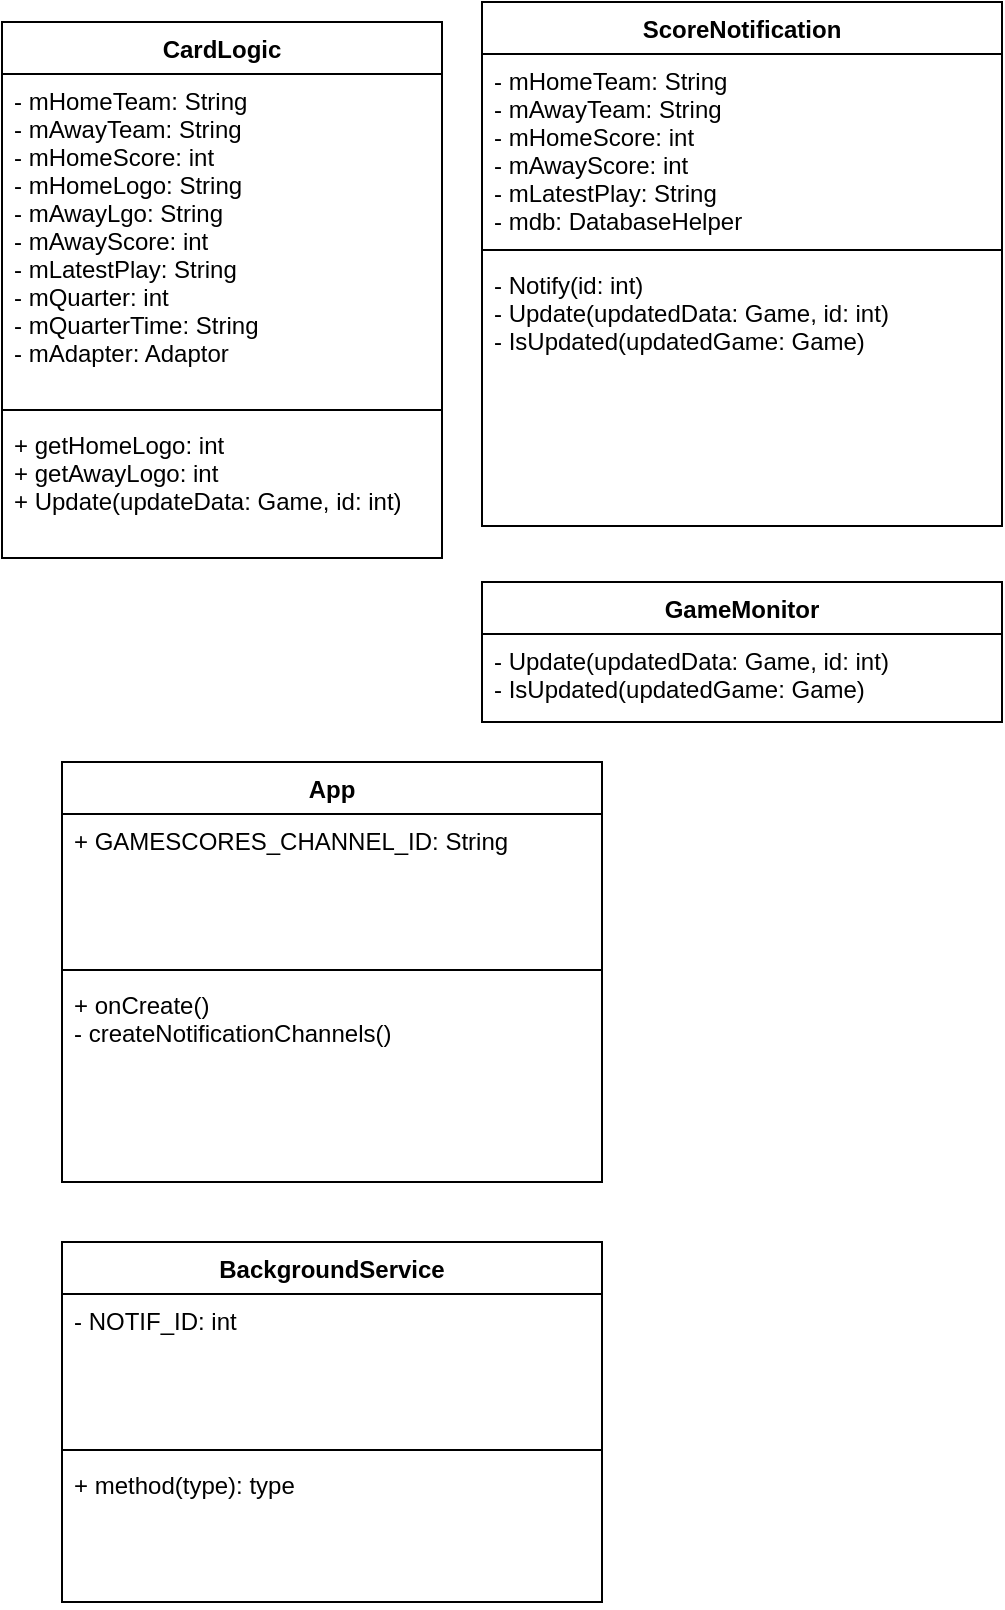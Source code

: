 <mxfile version="12.8.2" type="github"><diagram id="UFNA505NZZ54J7_U2GtA" name="Page-1"><mxGraphModel dx="509" dy="574" grid="1" gridSize="10" guides="1" tooltips="1" connect="1" arrows="1" fold="1" page="1" pageScale="1" pageWidth="850" pageHeight="1100" math="0" shadow="0"><root><mxCell id="0"/><mxCell id="1" parent="0"/><mxCell id="WGG4HVokIeoPWF8pcOGC-1" value="ScoreNotification" style="swimlane;fontStyle=1;align=center;verticalAlign=top;childLayout=stackLayout;horizontal=1;startSize=26;horizontalStack=0;resizeParent=1;resizeParentMax=0;resizeLast=0;collapsible=1;marginBottom=0;" vertex="1" parent="1"><mxGeometry x="310" y="30" width="260" height="262" as="geometry"><mxRectangle x="425" y="180" width="130" height="26" as="alternateBounds"/></mxGeometry></mxCell><object label="- mHomeTeam: String&#10;- mAwayTeam: String&#10;- mHomeScore: int&#10;- mAwayScore: int&#10;- mLatestPlay: String&#10;- mdb: DatabaseHelper" mAwayTeam="String" id="WGG4HVokIeoPWF8pcOGC-19"><mxCell style="text;strokeColor=none;fillColor=none;align=left;verticalAlign=top;spacingLeft=4;spacingRight=4;overflow=hidden;rotatable=0;points=[[0,0.5],[1,0.5]];portConstraint=eastwest;" vertex="1" parent="WGG4HVokIeoPWF8pcOGC-1"><mxGeometry y="26" width="260" height="94" as="geometry"/></mxCell></object><mxCell id="WGG4HVokIeoPWF8pcOGC-3" value="" style="line;strokeWidth=1;fillColor=none;align=left;verticalAlign=middle;spacingTop=-1;spacingLeft=3;spacingRight=3;rotatable=0;labelPosition=right;points=[];portConstraint=eastwest;" vertex="1" parent="WGG4HVokIeoPWF8pcOGC-1"><mxGeometry y="120" width="260" height="8" as="geometry"/></mxCell><mxCell id="WGG4HVokIeoPWF8pcOGC-4" value="- Notify(id: int)&#10;- Update(updatedData: Game, id: int)&#10;- IsUpdated(updatedGame: Game)" style="text;strokeColor=none;fillColor=none;align=left;verticalAlign=top;spacingLeft=4;spacingRight=4;overflow=hidden;rotatable=0;points=[[0,0.5],[1,0.5]];portConstraint=eastwest;" vertex="1" parent="WGG4HVokIeoPWF8pcOGC-1"><mxGeometry y="128" width="260" height="134" as="geometry"/></mxCell><mxCell id="WGG4HVokIeoPWF8pcOGC-9" value="GameMonitor" style="swimlane;fontStyle=1;align=center;verticalAlign=top;childLayout=stackLayout;horizontal=1;startSize=26;horizontalStack=0;resizeParent=1;resizeParentMax=0;resizeLast=0;collapsible=1;marginBottom=0;" vertex="1" parent="1"><mxGeometry x="310" y="320" width="260" height="70" as="geometry"/></mxCell><mxCell id="WGG4HVokIeoPWF8pcOGC-12" value="- Update(updatedData: Game, id: int)&#10;- IsUpdated(updatedGame: Game)" style="text;strokeColor=none;fillColor=none;align=left;verticalAlign=top;spacingLeft=4;spacingRight=4;overflow=hidden;rotatable=0;points=[[0,0.5],[1,0.5]];portConstraint=eastwest;" vertex="1" parent="WGG4HVokIeoPWF8pcOGC-9"><mxGeometry y="26" width="260" height="44" as="geometry"/></mxCell><mxCell id="WGG4HVokIeoPWF8pcOGC-14" value="CardLogic" style="swimlane;fontStyle=1;align=center;verticalAlign=top;childLayout=stackLayout;horizontal=1;startSize=26;horizontalStack=0;resizeParent=1;resizeParentMax=0;resizeLast=0;collapsible=1;marginBottom=0;" vertex="1" parent="1"><mxGeometry x="70" y="40" width="220" height="268" as="geometry"/></mxCell><object label="- mHomeTeam: String&#10;- mAwayTeam: String&#10;- mHomeScore: int&#10;- mHomeLogo: String&#10;- mAwayLgo: String&#10;- mAwayScore: int&#10;- mLatestPlay: String&#10;- mQuarter: int&#10;- mQuarterTime: String&#10;- mAdapter: Adaptor" mAwayTeam="String" id="WGG4HVokIeoPWF8pcOGC-2"><mxCell style="text;strokeColor=none;fillColor=none;align=left;verticalAlign=top;spacingLeft=4;spacingRight=4;overflow=hidden;rotatable=0;points=[[0,0.5],[1,0.5]];portConstraint=eastwest;" vertex="1" parent="WGG4HVokIeoPWF8pcOGC-14"><mxGeometry y="26" width="220" height="164" as="geometry"/></mxCell></object><mxCell id="WGG4HVokIeoPWF8pcOGC-16" value="" style="line;strokeWidth=1;fillColor=none;align=left;verticalAlign=middle;spacingTop=-1;spacingLeft=3;spacingRight=3;rotatable=0;labelPosition=right;points=[];portConstraint=eastwest;" vertex="1" parent="WGG4HVokIeoPWF8pcOGC-14"><mxGeometry y="190" width="220" height="8" as="geometry"/></mxCell><mxCell id="WGG4HVokIeoPWF8pcOGC-17" value="+ getHomeLogo: int&#10;+ getAwayLogo: int&#10;+ Update(updateData: Game, id: int)" style="text;strokeColor=none;fillColor=none;align=left;verticalAlign=top;spacingLeft=4;spacingRight=4;overflow=hidden;rotatable=0;points=[[0,0.5],[1,0.5]];portConstraint=eastwest;" vertex="1" parent="WGG4HVokIeoPWF8pcOGC-14"><mxGeometry y="198" width="220" height="70" as="geometry"/></mxCell><mxCell id="WGG4HVokIeoPWF8pcOGC-20" value="App" style="swimlane;fontStyle=1;align=center;verticalAlign=top;childLayout=stackLayout;horizontal=1;startSize=26;horizontalStack=0;resizeParent=1;resizeParentMax=0;resizeLast=0;collapsible=1;marginBottom=0;" vertex="1" parent="1"><mxGeometry x="100" y="410" width="270" height="210" as="geometry"/></mxCell><mxCell id="WGG4HVokIeoPWF8pcOGC-21" value="+ GAMESCORES_CHANNEL_ID: String" style="text;strokeColor=none;fillColor=none;align=left;verticalAlign=top;spacingLeft=4;spacingRight=4;overflow=hidden;rotatable=0;points=[[0,0.5],[1,0.5]];portConstraint=eastwest;" vertex="1" parent="WGG4HVokIeoPWF8pcOGC-20"><mxGeometry y="26" width="270" height="74" as="geometry"/></mxCell><mxCell id="WGG4HVokIeoPWF8pcOGC-22" value="" style="line;strokeWidth=1;fillColor=none;align=left;verticalAlign=middle;spacingTop=-1;spacingLeft=3;spacingRight=3;rotatable=0;labelPosition=right;points=[];portConstraint=eastwest;" vertex="1" parent="WGG4HVokIeoPWF8pcOGC-20"><mxGeometry y="100" width="270" height="8" as="geometry"/></mxCell><mxCell id="WGG4HVokIeoPWF8pcOGC-23" value="+ onCreate()&#10;- createNotificationChannels()" style="text;strokeColor=none;fillColor=none;align=left;verticalAlign=top;spacingLeft=4;spacingRight=4;overflow=hidden;rotatable=0;points=[[0,0.5],[1,0.5]];portConstraint=eastwest;" vertex="1" parent="WGG4HVokIeoPWF8pcOGC-20"><mxGeometry y="108" width="270" height="102" as="geometry"/></mxCell><mxCell id="WGG4HVokIeoPWF8pcOGC-24" value="BackgroundService" style="swimlane;fontStyle=1;align=center;verticalAlign=top;childLayout=stackLayout;horizontal=1;startSize=26;horizontalStack=0;resizeParent=1;resizeParentMax=0;resizeLast=0;collapsible=1;marginBottom=0;" vertex="1" parent="1"><mxGeometry x="100" y="650" width="270" height="180" as="geometry"/></mxCell><mxCell id="WGG4HVokIeoPWF8pcOGC-25" value="- NOTIF_ID: int" style="text;strokeColor=none;fillColor=none;align=left;verticalAlign=top;spacingLeft=4;spacingRight=4;overflow=hidden;rotatable=0;points=[[0,0.5],[1,0.5]];portConstraint=eastwest;" vertex="1" parent="WGG4HVokIeoPWF8pcOGC-24"><mxGeometry y="26" width="270" height="74" as="geometry"/></mxCell><mxCell id="WGG4HVokIeoPWF8pcOGC-26" value="" style="line;strokeWidth=1;fillColor=none;align=left;verticalAlign=middle;spacingTop=-1;spacingLeft=3;spacingRight=3;rotatable=0;labelPosition=right;points=[];portConstraint=eastwest;" vertex="1" parent="WGG4HVokIeoPWF8pcOGC-24"><mxGeometry y="100" width="270" height="8" as="geometry"/></mxCell><mxCell id="WGG4HVokIeoPWF8pcOGC-27" value="+ method(type): type" style="text;strokeColor=none;fillColor=none;align=left;verticalAlign=top;spacingLeft=4;spacingRight=4;overflow=hidden;rotatable=0;points=[[0,0.5],[1,0.5]];portConstraint=eastwest;" vertex="1" parent="WGG4HVokIeoPWF8pcOGC-24"><mxGeometry y="108" width="270" height="72" as="geometry"/></mxCell></root></mxGraphModel></diagram></mxfile>